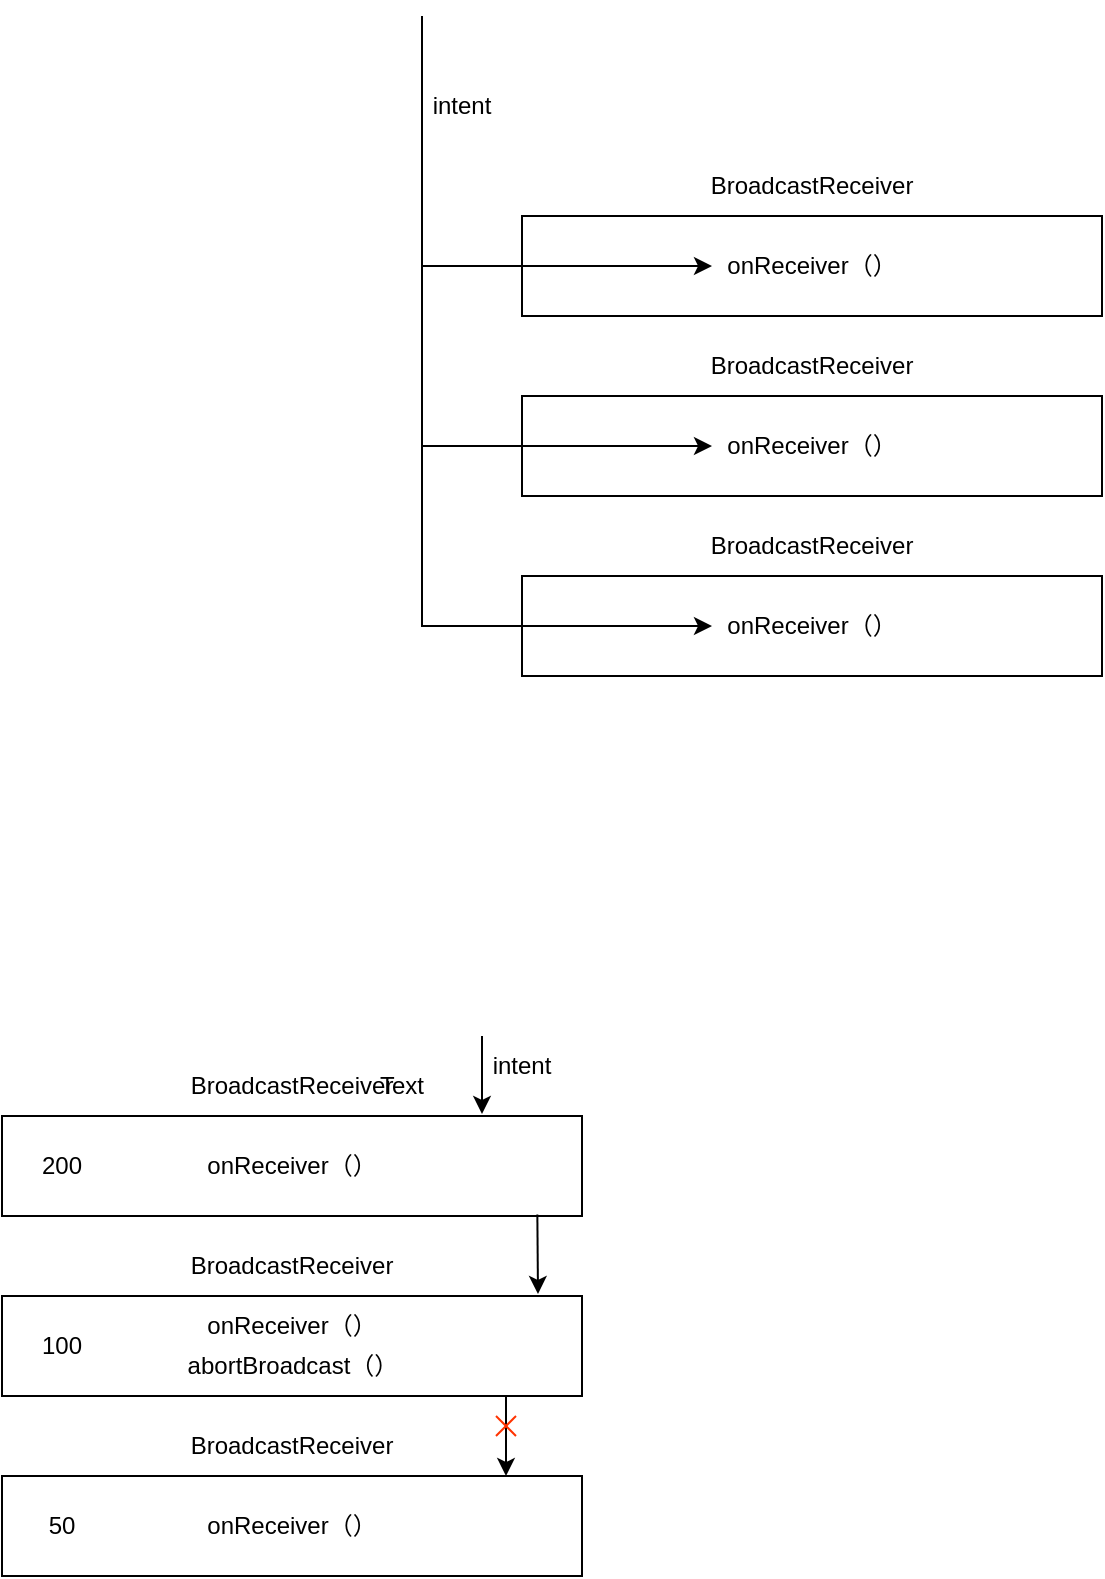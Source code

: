 <mxfile version="24.7.5">
  <diagram name="第 1 页" id="MUYO5bvJp8h2161Trcz_">
    <mxGraphModel dx="1430" dy="830" grid="1" gridSize="10" guides="1" tooltips="1" connect="1" arrows="1" fold="1" page="1" pageScale="1" pageWidth="827" pageHeight="1169" math="0" shadow="0">
      <root>
        <mxCell id="0" />
        <mxCell id="1" parent="0" />
        <mxCell id="DW2_CxJmb-G6JmsQTJQ1-1" value="" style="rounded=0;whiteSpace=wrap;html=1;" vertex="1" parent="1">
          <mxGeometry x="430" y="370" width="290" height="50" as="geometry" />
        </mxCell>
        <mxCell id="DW2_CxJmb-G6JmsQTJQ1-2" value="BroadcastReceiver" style="text;html=1;align=center;verticalAlign=middle;whiteSpace=wrap;rounded=0;" vertex="1" parent="1">
          <mxGeometry x="545" y="340" width="60" height="30" as="geometry" />
        </mxCell>
        <mxCell id="DW2_CxJmb-G6JmsQTJQ1-4" value="onReceiver（）" style="text;html=1;align=center;verticalAlign=middle;whiteSpace=wrap;rounded=0;" vertex="1" parent="1">
          <mxGeometry x="525" y="380" width="100" height="30" as="geometry" />
        </mxCell>
        <mxCell id="DW2_CxJmb-G6JmsQTJQ1-5" value="" style="endArrow=classic;html=1;rounded=0;entryX=0;entryY=0.5;entryDx=0;entryDy=0;" edge="1" parent="1" target="DW2_CxJmb-G6JmsQTJQ1-4">
          <mxGeometry width="50" height="50" relative="1" as="geometry">
            <mxPoint x="380" y="270" as="sourcePoint" />
            <mxPoint x="500" y="590" as="targetPoint" />
            <Array as="points">
              <mxPoint x="380" y="395" />
            </Array>
          </mxGeometry>
        </mxCell>
        <mxCell id="DW2_CxJmb-G6JmsQTJQ1-6" value="" style="rounded=0;whiteSpace=wrap;html=1;" vertex="1" parent="1">
          <mxGeometry x="430" y="460" width="290" height="50" as="geometry" />
        </mxCell>
        <mxCell id="DW2_CxJmb-G6JmsQTJQ1-7" value="BroadcastReceiver" style="text;html=1;align=center;verticalAlign=middle;whiteSpace=wrap;rounded=0;" vertex="1" parent="1">
          <mxGeometry x="545" y="430" width="60" height="30" as="geometry" />
        </mxCell>
        <mxCell id="DW2_CxJmb-G6JmsQTJQ1-8" value="onReceiver（）" style="text;html=1;align=center;verticalAlign=middle;whiteSpace=wrap;rounded=0;" vertex="1" parent="1">
          <mxGeometry x="525" y="470" width="100" height="30" as="geometry" />
        </mxCell>
        <mxCell id="DW2_CxJmb-G6JmsQTJQ1-9" value="" style="rounded=0;whiteSpace=wrap;html=1;" vertex="1" parent="1">
          <mxGeometry x="430" y="550" width="290" height="50" as="geometry" />
        </mxCell>
        <mxCell id="DW2_CxJmb-G6JmsQTJQ1-10" value="BroadcastReceiver" style="text;html=1;align=center;verticalAlign=middle;whiteSpace=wrap;rounded=0;" vertex="1" parent="1">
          <mxGeometry x="545" y="520" width="60" height="30" as="geometry" />
        </mxCell>
        <mxCell id="DW2_CxJmb-G6JmsQTJQ1-11" value="onReceiver（）" style="text;html=1;align=center;verticalAlign=middle;whiteSpace=wrap;rounded=0;" vertex="1" parent="1">
          <mxGeometry x="525" y="560" width="100" height="30" as="geometry" />
        </mxCell>
        <mxCell id="DW2_CxJmb-G6JmsQTJQ1-12" value="" style="endArrow=classic;html=1;rounded=0;entryX=0;entryY=0.5;entryDx=0;entryDy=0;" edge="1" parent="1" target="DW2_CxJmb-G6JmsQTJQ1-8">
          <mxGeometry width="50" height="50" relative="1" as="geometry">
            <mxPoint x="380" y="390" as="sourcePoint" />
            <mxPoint x="500" y="590" as="targetPoint" />
            <Array as="points">
              <mxPoint x="380" y="485" />
            </Array>
          </mxGeometry>
        </mxCell>
        <mxCell id="DW2_CxJmb-G6JmsQTJQ1-13" value="" style="endArrow=classic;html=1;rounded=0;" edge="1" parent="1" target="DW2_CxJmb-G6JmsQTJQ1-11">
          <mxGeometry width="50" height="50" relative="1" as="geometry">
            <mxPoint x="380" y="480" as="sourcePoint" />
            <mxPoint x="440" y="520" as="targetPoint" />
            <Array as="points">
              <mxPoint x="380" y="575" />
            </Array>
          </mxGeometry>
        </mxCell>
        <mxCell id="DW2_CxJmb-G6JmsQTJQ1-14" value="intent" style="text;html=1;align=center;verticalAlign=middle;whiteSpace=wrap;rounded=0;" vertex="1" parent="1">
          <mxGeometry x="370" y="300" width="60" height="30" as="geometry" />
        </mxCell>
        <mxCell id="DW2_CxJmb-G6JmsQTJQ1-15" value="" style="rounded=0;whiteSpace=wrap;html=1;" vertex="1" parent="1">
          <mxGeometry x="170" y="820" width="290" height="50" as="geometry" />
        </mxCell>
        <mxCell id="DW2_CxJmb-G6JmsQTJQ1-16" value="BroadcastReceiver" style="text;html=1;align=center;verticalAlign=middle;whiteSpace=wrap;rounded=0;" vertex="1" parent="1">
          <mxGeometry x="285" y="790" width="60" height="30" as="geometry" />
        </mxCell>
        <mxCell id="DW2_CxJmb-G6JmsQTJQ1-17" value="onReceiver（）" style="text;html=1;align=center;verticalAlign=middle;whiteSpace=wrap;rounded=0;" vertex="1" parent="1">
          <mxGeometry x="265" y="830" width="100" height="30" as="geometry" />
        </mxCell>
        <mxCell id="DW2_CxJmb-G6JmsQTJQ1-18" value="" style="endArrow=classic;html=1;rounded=0;" edge="1" parent="1">
          <mxGeometry width="50" height="50" relative="1" as="geometry">
            <mxPoint x="410" y="780" as="sourcePoint" />
            <mxPoint x="410" y="819" as="targetPoint" />
            <Array as="points">
              <mxPoint x="410" y="810" />
            </Array>
          </mxGeometry>
        </mxCell>
        <mxCell id="DW2_CxJmb-G6JmsQTJQ1-19" value="" style="rounded=0;whiteSpace=wrap;html=1;" vertex="1" parent="1">
          <mxGeometry x="170" y="910" width="290" height="50" as="geometry" />
        </mxCell>
        <mxCell id="DW2_CxJmb-G6JmsQTJQ1-20" value="BroadcastReceiver" style="text;html=1;align=center;verticalAlign=middle;whiteSpace=wrap;rounded=0;" vertex="1" parent="1">
          <mxGeometry x="285" y="880" width="60" height="30" as="geometry" />
        </mxCell>
        <mxCell id="DW2_CxJmb-G6JmsQTJQ1-21" value="onReceiver（）" style="text;html=1;align=center;verticalAlign=middle;whiteSpace=wrap;rounded=0;" vertex="1" parent="1">
          <mxGeometry x="265" y="910" width="100" height="30" as="geometry" />
        </mxCell>
        <mxCell id="DW2_CxJmb-G6JmsQTJQ1-22" value="" style="rounded=0;whiteSpace=wrap;html=1;" vertex="1" parent="1">
          <mxGeometry x="170" y="1000" width="290" height="50" as="geometry" />
        </mxCell>
        <mxCell id="DW2_CxJmb-G6JmsQTJQ1-23" value="BroadcastReceiver" style="text;html=1;align=center;verticalAlign=middle;whiteSpace=wrap;rounded=0;" vertex="1" parent="1">
          <mxGeometry x="285" y="970" width="60" height="30" as="geometry" />
        </mxCell>
        <mxCell id="DW2_CxJmb-G6JmsQTJQ1-24" value="onReceiver（）" style="text;html=1;align=center;verticalAlign=middle;whiteSpace=wrap;rounded=0;" vertex="1" parent="1">
          <mxGeometry x="265" y="1010" width="100" height="30" as="geometry" />
        </mxCell>
        <mxCell id="DW2_CxJmb-G6JmsQTJQ1-25" value="" style="endArrow=classic;html=1;rounded=0;exitX=0.923;exitY=0.986;exitDx=0;exitDy=0;exitPerimeter=0;" edge="1" parent="1" source="DW2_CxJmb-G6JmsQTJQ1-15">
          <mxGeometry width="50" height="50" relative="1" as="geometry">
            <mxPoint x="120" y="840" as="sourcePoint" />
            <mxPoint x="438" y="909" as="targetPoint" />
            <Array as="points" />
          </mxGeometry>
        </mxCell>
        <mxCell id="DW2_CxJmb-G6JmsQTJQ1-26" value="" style="endArrow=classic;html=1;rounded=0;" edge="1" parent="1">
          <mxGeometry width="50" height="50" relative="1" as="geometry">
            <mxPoint x="422" y="960" as="sourcePoint" />
            <mxPoint x="422" y="1000" as="targetPoint" />
            <Array as="points" />
          </mxGeometry>
        </mxCell>
        <mxCell id="DW2_CxJmb-G6JmsQTJQ1-27" value="intent" style="text;html=1;align=center;verticalAlign=middle;whiteSpace=wrap;rounded=0;" vertex="1" parent="1">
          <mxGeometry x="400" y="780" width="60" height="30" as="geometry" />
        </mxCell>
        <mxCell id="DW2_CxJmb-G6JmsQTJQ1-28" value="Text" style="text;html=1;align=center;verticalAlign=middle;whiteSpace=wrap;rounded=0;" vertex="1" parent="1">
          <mxGeometry x="340" y="790" width="60" height="30" as="geometry" />
        </mxCell>
        <mxCell id="DW2_CxJmb-G6JmsQTJQ1-33" value="" style="group;fontColor=#FF0303;" vertex="1" connectable="0" parent="1">
          <mxGeometry x="417" y="970" width="10" height="10" as="geometry" />
        </mxCell>
        <mxCell id="DW2_CxJmb-G6JmsQTJQ1-31" value="" style="endArrow=none;html=1;rounded=0;fontColor=#FF0303;strokeColor=#FF3300;" edge="1" parent="DW2_CxJmb-G6JmsQTJQ1-33">
          <mxGeometry width="50" height="50" relative="1" as="geometry">
            <mxPoint y="10" as="sourcePoint" />
            <mxPoint x="10" as="targetPoint" />
          </mxGeometry>
        </mxCell>
        <mxCell id="DW2_CxJmb-G6JmsQTJQ1-32" value="" style="endArrow=none;html=1;rounded=0;fontColor=#FF0303;strokeColor=#FF3300;" edge="1" parent="DW2_CxJmb-G6JmsQTJQ1-33">
          <mxGeometry width="50" height="50" relative="1" as="geometry">
            <mxPoint as="sourcePoint" />
            <mxPoint x="10" y="10" as="targetPoint" />
          </mxGeometry>
        </mxCell>
        <mxCell id="DW2_CxJmb-G6JmsQTJQ1-37" value="abortBroadcast（）" style="text;html=1;align=center;verticalAlign=middle;whiteSpace=wrap;rounded=0;" vertex="1" parent="1">
          <mxGeometry x="252.5" y="930" width="125" height="30" as="geometry" />
        </mxCell>
        <mxCell id="DW2_CxJmb-G6JmsQTJQ1-38" value="200" style="text;html=1;align=center;verticalAlign=middle;whiteSpace=wrap;rounded=0;" vertex="1" parent="1">
          <mxGeometry x="170" y="830" width="60" height="30" as="geometry" />
        </mxCell>
        <mxCell id="DW2_CxJmb-G6JmsQTJQ1-39" value="100" style="text;html=1;align=center;verticalAlign=middle;whiteSpace=wrap;rounded=0;" vertex="1" parent="1">
          <mxGeometry x="170" y="920" width="60" height="30" as="geometry" />
        </mxCell>
        <mxCell id="DW2_CxJmb-G6JmsQTJQ1-40" value="50" style="text;html=1;align=center;verticalAlign=middle;whiteSpace=wrap;rounded=0;" vertex="1" parent="1">
          <mxGeometry x="170" y="1010" width="60" height="30" as="geometry" />
        </mxCell>
      </root>
    </mxGraphModel>
  </diagram>
</mxfile>
